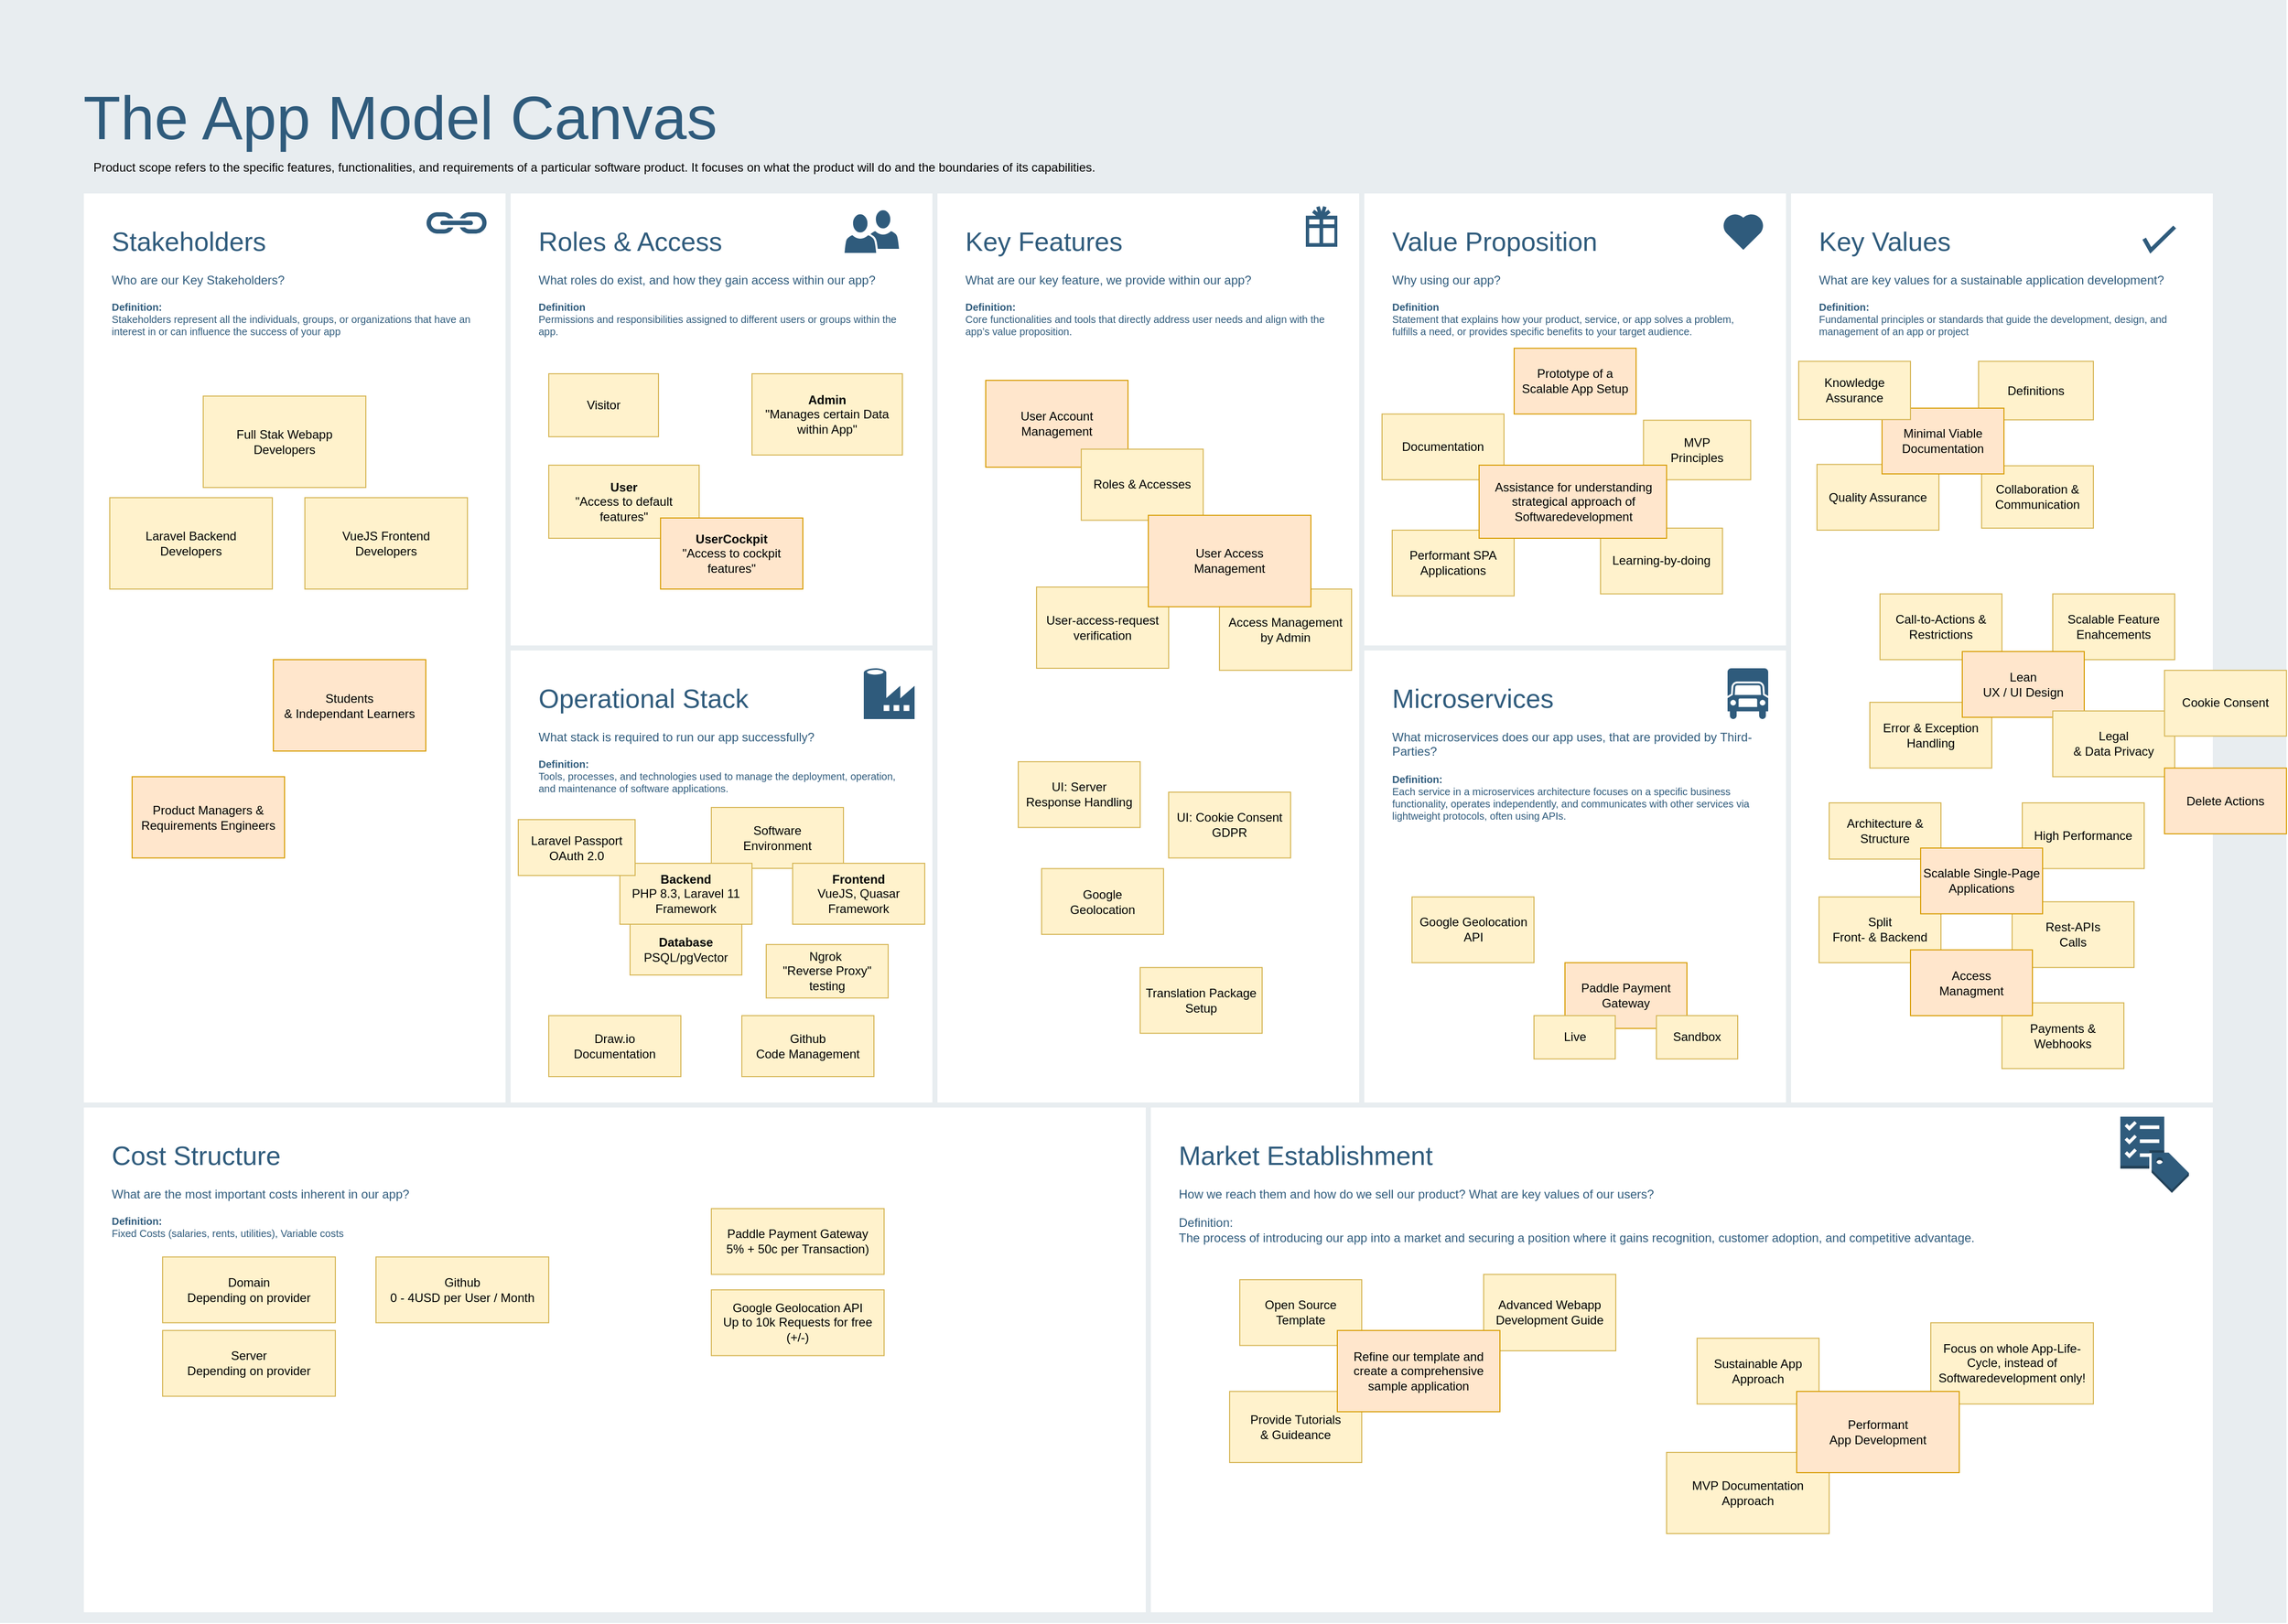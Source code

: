 <mxfile version="22.1.15" type="device" pages="2">
  <diagram id="07fea595-8f29-1299-0266-81d95cde20df" name="AMC">
    <mxGraphModel dx="4941" dy="-818" grid="1" gridSize="10" guides="1" tooltips="1" connect="1" arrows="1" fold="1" page="1" pageScale="1" pageWidth="1169" pageHeight="827" background="none" math="0" shadow="0">
      <root>
        <mxCell id="0" />
        <mxCell id="1" parent="0" />
        <mxCell id="q8ubCS3UPAsnNKlZQyiB-722" value="" style="rounded=0;whiteSpace=wrap;html=1;shadow=0;labelBackgroundColor=none;strokeColor=none;strokeWidth=3;fillColor=#e8edf0;fontSize=60;fontColor=#2F5B7C;align=left;" parent="1" vertex="1">
          <mxGeometry x="-2860" y="2090" width="2250" height="1598" as="geometry" />
        </mxCell>
        <mxCell id="q8ubCS3UPAsnNKlZQyiB-723" value="&lt;div style=&quot;font-size: 26px&quot;&gt;Value Proposition&lt;/div&gt;&lt;div&gt;&amp;nbsp;&lt;/div&gt;&lt;div&gt;Why using our app?&lt;/div&gt;&lt;div&gt;&lt;br&gt;&lt;/div&gt;&lt;div style=&quot;font-size: 10px&quot;&gt;&lt;font style=&quot;font-size: 10px&quot;&gt;&lt;b&gt;Definition&lt;/b&gt;&lt;/font&gt;&lt;/div&gt;&lt;div style=&quot;font-size: 10px&quot;&gt;Statement that explains how your product, service, or app solves a problem, fulfills a need, or provides specific benefits to your target audience.&lt;br&gt;&lt;/div&gt;" style="rounded=0;whiteSpace=wrap;html=1;shadow=0;labelBackgroundColor=none;strokeColor=#e8edf0;strokeWidth=5;fillColor=#ffffff;fontSize=12;fontColor=#2F5B7C;align=left;verticalAlign=top;spacing=30;" parent="1" vertex="1">
          <mxGeometry x="-1520" y="2278" width="420" height="450" as="geometry" />
        </mxCell>
        <mxCell id="q8ubCS3UPAsnNKlZQyiB-724" value="&lt;font style=&quot;&quot;&gt;&lt;span style=&quot;font-size: 26px;&quot;&gt;Stakeholders&lt;br&gt;&lt;/span&gt;&lt;br style=&quot;font-size: 12px&quot;&gt;&lt;font style=&quot;font-size: 12px;&quot;&gt;Who are our Key Stakeholders?&lt;br style=&quot;font-size: 12px&quot;&gt;&lt;/font&gt;&lt;br style=&quot;font-size: 12px&quot;&gt;&lt;/font&gt;&lt;div style=&quot;font-size: 10px&quot;&gt;&lt;b&gt;Definition:&lt;/b&gt;&lt;/div&gt;&lt;div style=&quot;font-size: 10px&quot;&gt;Stakeholders represent all the individuals, groups, or organizations that have an interest in or can influence the success of your app&lt;br&gt;&lt;/div&gt;&lt;div style=&quot;font-size: 12px&quot;&gt;&lt;br style=&quot;font-size: 12px&quot;&gt;&lt;/div&gt;" style="rounded=0;whiteSpace=wrap;html=1;shadow=0;labelBackgroundColor=none;strokeColor=#e8edf0;strokeWidth=5;fillColor=#ffffff;fontSize=12;fontColor=#2F5B7C;align=left;verticalAlign=top;spacing=30;" parent="1" vertex="1">
          <mxGeometry x="-2780" y="2278" width="420" height="900" as="geometry" />
        </mxCell>
        <mxCell id="q8ubCS3UPAsnNKlZQyiB-725" value="&lt;font&gt;&lt;font style=&quot;font-size: 26px&quot;&gt;Roles &amp;amp; Access&lt;/font&gt;&lt;br style=&quot;font-size: 12px&quot;&gt;&lt;/font&gt;&lt;font&gt;&lt;br&gt;What roles do exist, and how they gain access within our app?&lt;br&gt;&lt;div&gt;&lt;br&gt;&lt;/div&gt;&lt;/font&gt;&lt;div style=&quot;font-size: 10px&quot;&gt;&lt;div&gt;&lt;b&gt;Definition&lt;/b&gt;&lt;/div&gt;&lt;div&gt;Permissions and responsibilities assigned to different users or groups within the app.&lt;br&gt;&lt;/div&gt;&lt;/div&gt;&lt;div&gt;&lt;br&gt;&lt;/div&gt;" style="rounded=0;whiteSpace=wrap;html=1;shadow=0;labelBackgroundColor=none;strokeColor=#e8edf0;strokeWidth=5;fillColor=#ffffff;fontSize=12;fontColor=#2F5B7C;align=left;verticalAlign=top;spacing=30;" parent="1" vertex="1">
          <mxGeometry x="-2360" y="2278" width="420" height="450" as="geometry" />
        </mxCell>
        <mxCell id="q8ubCS3UPAsnNKlZQyiB-726" value="&lt;div&gt;&lt;span style=&quot;font-size: 26px;&quot;&gt;Operational Stack&amp;nbsp;&lt;/span&gt;&lt;/div&gt;&lt;div&gt;&lt;br&gt;&lt;/div&gt;&lt;div&gt;What stack is required to run our app successfully?&lt;/div&gt;&lt;div&gt;&lt;br&gt;&lt;/div&gt;&lt;div style=&quot;font-size: 10px&quot;&gt;&lt;span style=&quot;background-color: initial;&quot;&gt;&lt;b&gt;Definition:&lt;/b&gt;&lt;/span&gt;&lt;/div&gt;&lt;div style=&quot;font-size: 10px&quot;&gt;Tools, processes, and technologies used to manage the deployment, operation, and maintenance of software applications.&lt;br&gt;&lt;/div&gt;" style="rounded=0;whiteSpace=wrap;html=1;shadow=0;labelBackgroundColor=none;strokeColor=#e8edf0;strokeWidth=5;fillColor=#ffffff;fontSize=12;fontColor=#2F5B7C;align=left;verticalAlign=top;spacing=30;" parent="1" vertex="1">
          <mxGeometry x="-2360" y="2728" width="420" height="450" as="geometry" />
        </mxCell>
        <mxCell id="q8ubCS3UPAsnNKlZQyiB-727" value="&lt;div style=&quot;font-size: 26px&quot;&gt;Key Features&lt;/div&gt;&lt;div&gt;&lt;br&gt;&lt;/div&gt;&lt;div&gt;What are our key feature, we provide within our app?&lt;/div&gt;&lt;div&gt;&lt;br&gt;&lt;/div&gt;&lt;div style=&quot;font-size: 10px&quot;&gt;&lt;font style=&quot;font-size: 10px&quot;&gt;&lt;b&gt;Definition:&lt;/b&gt;&lt;/font&gt;&lt;/div&gt;&lt;div style=&quot;font-size: 10px&quot;&gt;Core functionalities and tools that directly address user needs and align with the app’s value proposition.&lt;br&gt;&lt;br&gt;&lt;/div&gt;&lt;div style=&quot;font-size: 10px&quot;&gt;&lt;br&gt;&lt;/div&gt;" style="rounded=0;whiteSpace=wrap;html=1;shadow=0;labelBackgroundColor=none;strokeColor=#e8edf0;strokeWidth=5;fillColor=#ffffff;fontSize=12;fontColor=#2F5B7C;align=left;verticalAlign=top;spacing=30;" parent="1" vertex="1">
          <mxGeometry x="-1940" y="2278" width="420" height="900" as="geometry" />
        </mxCell>
        <mxCell id="q8ubCS3UPAsnNKlZQyiB-728" value="&lt;font style=&quot;border-color: var(--border-color); font-size: 26px;&quot;&gt;Key Values&lt;br&gt;&lt;/font&gt;&lt;div&gt;&lt;br&gt;&lt;/div&gt;&lt;div&gt;What are key values for a sustainable application development?&lt;/div&gt;&lt;div&gt;&lt;br&gt;&lt;/div&gt;&lt;div style=&quot;font-size: 10px&quot;&gt;&lt;b&gt;Definition:&lt;/b&gt;&lt;/div&gt;&lt;div style=&quot;font-size: 10px&quot;&gt;Fundamental principles or standards that guide the development, design, and management of an app or project&lt;br&gt;&lt;/div&gt;" style="rounded=0;whiteSpace=wrap;html=1;shadow=0;labelBackgroundColor=none;strokeColor=#e8edf0;strokeWidth=5;fillColor=#ffffff;fontSize=12;fontColor=#2F5B7C;align=left;verticalAlign=top;spacing=30;" parent="1" vertex="1">
          <mxGeometry x="-1100" y="2278" width="420" height="900" as="geometry" />
        </mxCell>
        <mxCell id="q8ubCS3UPAsnNKlZQyiB-729" value="&lt;div&gt;&lt;span style=&quot;font-size: 26px;&quot;&gt;Microservices&lt;/span&gt;&lt;/div&gt;&lt;div&gt;&lt;br&gt;&lt;/div&gt;&lt;div&gt;What microservices does our app uses, that are provided by Third-Parties?&lt;/div&gt;&lt;div&gt;&lt;br&gt;&lt;/div&gt;&lt;div style=&quot;font-size: 10px&quot;&gt;&lt;font style=&quot;font-size: 10px&quot;&gt;&lt;b&gt;Definition:&lt;/b&gt;&lt;/font&gt;&lt;/div&gt;&lt;div style=&quot;font-size: 10px&quot;&gt;Each service in a microservices architecture focuses on a specific business functionality, operates independently, and communicates with other services via lightweight protocols, often using APIs.&lt;br&gt;&lt;/div&gt;&lt;div style=&quot;font-size: 10px&quot;&gt;&lt;br&gt;&lt;/div&gt;" style="rounded=0;whiteSpace=wrap;html=1;shadow=0;labelBackgroundColor=none;strokeColor=#e8edf0;strokeWidth=5;fillColor=#ffffff;fontSize=12;fontColor=#2F5B7C;align=left;verticalAlign=top;spacing=30;" parent="1" vertex="1">
          <mxGeometry x="-1520" y="2728" width="420" height="450" as="geometry" />
        </mxCell>
        <mxCell id="q8ubCS3UPAsnNKlZQyiB-730" value="&lt;div style=&quot;font-size: 26px&quot;&gt;&lt;font style=&quot;font-size: 26px&quot;&gt;Cost Structure&lt;/font&gt;&lt;/div&gt;&lt;div&gt;&lt;br&gt;&lt;/div&gt;&lt;div&gt;What are the most important costs inherent in our app?&lt;/div&gt;&lt;div&gt;&lt;br&gt;&lt;/div&gt;&lt;div style=&quot;font-size: 10px&quot;&gt;&lt;font style=&quot;font-size: 10px&quot;&gt;&lt;b&gt;Definition:&lt;/b&gt;&lt;/font&gt;&lt;/div&gt;&lt;div style=&quot;font-size: 10px&quot;&gt;&lt;font style=&quot;font-size: 10px&quot;&gt;Fixed Costs (salaries, rents, utilities),&amp;nbsp;&lt;/font&gt;&lt;span style=&quot;background-color: initial;&quot;&gt;Variable costs&lt;/span&gt;&lt;/div&gt;" style="rounded=0;whiteSpace=wrap;html=1;shadow=0;labelBackgroundColor=none;strokeColor=#e8edf0;strokeWidth=5;fillColor=#ffffff;fontSize=12;fontColor=#2F5B7C;align=left;verticalAlign=top;spacing=30;" parent="1" vertex="1">
          <mxGeometry x="-2780" y="3178" width="1050" height="502" as="geometry" />
        </mxCell>
        <mxCell id="q8ubCS3UPAsnNKlZQyiB-731" value="&lt;div style=&quot;font-size: 26px&quot;&gt;Market Establishment&lt;/div&gt;&lt;div&gt;&lt;br&gt;&lt;/div&gt;&lt;div&gt;How we reach them and how do we sell our product? What are key values of our users?&lt;/div&gt;&lt;div&gt;&lt;br&gt;&lt;/div&gt;&lt;div&gt;Definition:&lt;/div&gt;&lt;div&gt;The process of introducing our app into a market and securing a position where it gains recognition, customer adoption, and competitive advantage.&lt;br&gt;&lt;/div&gt;" style="rounded=0;whiteSpace=wrap;html=1;shadow=0;labelBackgroundColor=none;strokeColor=#e8edf0;strokeWidth=5;fillColor=#ffffff;fontSize=12;fontColor=#2F5B7C;align=left;verticalAlign=top;spacing=30;" parent="1" vertex="1">
          <mxGeometry x="-1730" y="3178" width="1050" height="502" as="geometry" />
        </mxCell>
        <mxCell id="q8ubCS3UPAsnNKlZQyiB-732" value="The App Model Canvas" style="text;html=1;resizable=0;points=[];autosize=1;align=left;verticalAlign=top;spacingTop=-4;fontSize=60;fontColor=#2F5B7C;" parent="1" vertex="1">
          <mxGeometry x="-2780" y="2168" width="650" height="80" as="geometry" />
        </mxCell>
        <mxCell id="q8ubCS3UPAsnNKlZQyiB-733" value="" style="html=1;verticalLabelPosition=bottom;labelBackgroundColor=#ffffff;verticalAlign=top;shadow=0;dashed=0;strokeWidth=4;shape=mxgraph.ios7.misc.check;strokeColor=#2F5B7C;fillColor=#ffffff;gradientColor=none;fontSize=12;fontColor=#2F5B7C;align=left;" parent="1" vertex="1">
          <mxGeometry x="-750" y="2313.5" width="30" height="23" as="geometry" />
        </mxCell>
        <mxCell id="q8ubCS3UPAsnNKlZQyiB-734" value="" style="shape=mxgraph.signs.travel.present;html=1;fillColor=#2F5B7C;strokeColor=none;verticalLabelPosition=bottom;verticalAlign=top;align=center;shadow=0;labelBackgroundColor=none;fontSize=12;fontColor=#2F5B7C;" parent="1" vertex="1">
          <mxGeometry x="-1575" y="2293" width="31" height="40" as="geometry" />
        </mxCell>
        <mxCell id="q8ubCS3UPAsnNKlZQyiB-735" value="" style="html=1;verticalLabelPosition=bottom;labelBackgroundColor=#ffffff;verticalAlign=top;strokeWidth=3;strokeColor=none;fillColor=#2F5B7C;shadow=0;dashed=0;shape=mxgraph.ios7.icons.heart;fontSize=12;fontColor=#2F5B7C;align=left;" parent="1" vertex="1">
          <mxGeometry x="-1165.0" y="2300" width="41" height="36" as="geometry" />
        </mxCell>
        <mxCell id="q8ubCS3UPAsnNKlZQyiB-739" value="" style="shadow=0;dashed=0;html=1;strokeColor=none;labelPosition=center;verticalLabelPosition=bottom;verticalAlign=top;shape=mxgraph.mscae.cloud.data_factory;fillColor=#2F5B7C;labelBackgroundColor=none;fontSize=10;fontColor=#2F5B7C;align=left;" parent="1" vertex="1">
          <mxGeometry x="-2010" y="2748" width="50" height="50" as="geometry" />
        </mxCell>
        <mxCell id="q8ubCS3UPAsnNKlZQyiB-740" value="" style="shape=mxgraph.signs.transportation.truck_6;html=1;fillColor=#2F5B7C;strokeColor=none;verticalLabelPosition=bottom;verticalAlign=top;align=center;shadow=0;labelBackgroundColor=none;fontSize=10;fontColor=#2F5B7C;aspect=fixed;" parent="1" vertex="1">
          <mxGeometry x="-1160" y="2748" width="40" height="50" as="geometry" />
        </mxCell>
        <mxCell id="q8ubCS3UPAsnNKlZQyiB-741" value="" style="shape=image;html=1;verticalAlign=top;verticalLabelPosition=bottom;labelBackgroundColor=#ffffff;imageAspect=0;aspect=fixed;image=https://cdn4.iconfinder.com/data/icons/evil-icons-user-interface/64/price-128.png;shadow=0;strokeColor=#e8edf0;strokeWidth=3;fillColor=#2F5B7C;gradientColor=none;fontSize=10;fontColor=#2F5B7C;align=left;" parent="1" vertex="1">
          <mxGeometry x="-1796" y="3198" width="58" height="58" as="geometry" />
        </mxCell>
        <mxCell id="q8ubCS3UPAsnNKlZQyiB-742" value="" style="dashed=0;html=1;shape=mxgraph.aws3.checklist_cost;fillColor=#2F5B7C;gradientColor=none;shadow=0;labelBackgroundColor=none;strokeColor=none;strokeWidth=3;fontSize=10;fontColor=#2F5B7C;align=left;" parent="1" vertex="1">
          <mxGeometry x="-773.5" y="3189.5" width="67.5" height="75" as="geometry" />
        </mxCell>
        <mxCell id="q8ubCS3UPAsnNKlZQyiB-743" value="" style="shadow=0;dashed=0;html=1;strokeColor=none;fillColor=#2F5B7C;labelPosition=center;verticalLabelPosition=bottom;verticalAlign=top;outlineConnect=0;shape=mxgraph.office.concepts.link;labelBackgroundColor=none;fontSize=10;fontColor=#000000;align=left;" parent="1" vertex="1">
          <mxGeometry x="-2441" y="2299" width="61" height="21" as="geometry" />
        </mxCell>
        <mxCell id="q8ubCS3UPAsnNKlZQyiB-744" value="" style="group" parent="1" vertex="1" connectable="0">
          <mxGeometry x="-2030" y="2300" width="50" height="40" as="geometry" />
        </mxCell>
        <mxCell id="q8ubCS3UPAsnNKlZQyiB-745" value="" style="shadow=0;dashed=0;html=1;strokeColor=#FFFFFF;labelPosition=center;verticalLabelPosition=bottom;verticalAlign=top;outlineConnect=0;shape=mxgraph.office.users.user;fillColor=#2F5B7C;labelBackgroundColor=none;fontSize=10;fontColor=#000000;align=left;strokeWidth=2;" parent="q8ubCS3UPAsnNKlZQyiB-744" vertex="1">
          <mxGeometry x="22.464" y="-4" width="33.333" height="40" as="geometry" />
        </mxCell>
        <mxCell id="q8ubCS3UPAsnNKlZQyiB-746" value="" style="shadow=0;dashed=0;html=1;strokeColor=#FFFFFF;labelPosition=center;verticalLabelPosition=bottom;verticalAlign=top;outlineConnect=0;shape=mxgraph.office.users.user;fillColor=#2F5B7C;labelBackgroundColor=none;fontSize=10;fontColor=#000000;align=left;strokeWidth=2;" parent="q8ubCS3UPAsnNKlZQyiB-744" vertex="1">
          <mxGeometry width="33.333" height="40" as="geometry" />
        </mxCell>
        <mxCell id="q8ubCS3UPAsnNKlZQyiB-747" value="Full Stak Webapp&lt;br&gt;Developers" style="rounded=0;whiteSpace=wrap;html=1;fillColor=#fff2cc;strokeColor=#d6b656;" parent="1" vertex="1">
          <mxGeometry x="-2660" y="2480" width="160" height="90" as="geometry" />
        </mxCell>
        <mxCell id="lBGvVB8ArlER4a5Iz0_V-1" value="VueJS Frontend&lt;br&gt;Developers" style="rounded=0;whiteSpace=wrap;html=1;fillColor=#fff2cc;strokeColor=#d6b656;" parent="1" vertex="1">
          <mxGeometry x="-2560" y="2580" width="160" height="90" as="geometry" />
        </mxCell>
        <mxCell id="lBGvVB8ArlER4a5Iz0_V-2" value="Laravel Backend&lt;br&gt;Developers" style="rounded=0;whiteSpace=wrap;html=1;fillColor=#fff2cc;strokeColor=#d6b656;" parent="1" vertex="1">
          <mxGeometry x="-2752" y="2580" width="160" height="90" as="geometry" />
        </mxCell>
        <mxCell id="lBGvVB8ArlER4a5Iz0_V-3" value="Students&lt;br&gt;&amp;amp; Independant Learners" style="rounded=0;whiteSpace=wrap;html=1;fillColor=#ffe6cc;strokeColor=#d79b00;" parent="1" vertex="1">
          <mxGeometry x="-2591" y="2739.5" width="150" height="90" as="geometry" />
        </mxCell>
        <mxCell id="lBGvVB8ArlER4a5Iz0_V-4" value="Visitor" style="rounded=0;whiteSpace=wrap;html=1;fillColor=#fff2cc;strokeColor=#d6b656;" parent="1" vertex="1">
          <mxGeometry x="-2320" y="2458" width="108" height="62" as="geometry" />
        </mxCell>
        <mxCell id="lBGvVB8ArlER4a5Iz0_V-5" value="&lt;b&gt;User&lt;/b&gt;&lt;br&gt;&quot;Access to default features&quot;" style="rounded=0;whiteSpace=wrap;html=1;fillColor=#fff2cc;strokeColor=#d6b656;" parent="1" vertex="1">
          <mxGeometry x="-2320" y="2548" width="148" height="72" as="geometry" />
        </mxCell>
        <mxCell id="lBGvVB8ArlER4a5Iz0_V-6" value="&lt;b&gt;UserCockpit&lt;/b&gt;&lt;br&gt;&quot;Access to cockpit features&quot;" style="rounded=0;whiteSpace=wrap;html=1;fillColor=#ffe6cc;strokeColor=#d79b00;" parent="1" vertex="1">
          <mxGeometry x="-2210" y="2600" width="140" height="70" as="geometry" />
        </mxCell>
        <mxCell id="lBGvVB8ArlER4a5Iz0_V-7" value="&lt;b&gt;Admin&lt;/b&gt;&lt;br&gt;&quot;Manages certain Data within App&quot;" style="rounded=0;whiteSpace=wrap;html=1;fillColor=#fff2cc;strokeColor=#d6b656;" parent="1" vertex="1">
          <mxGeometry x="-2120" y="2458" width="148" height="80" as="geometry" />
        </mxCell>
        <mxCell id="lBGvVB8ArlER4a5Iz0_V-10" value="&lt;b&gt;Database&lt;/b&gt;&lt;br&gt;PSQL/pgVector" style="rounded=0;whiteSpace=wrap;html=1;fillColor=#fff2cc;strokeColor=#d6b656;" parent="1" vertex="1">
          <mxGeometry x="-2240" y="3000" width="110" height="50" as="geometry" />
        </mxCell>
        <mxCell id="lBGvVB8ArlER4a5Iz0_V-11" value="Github&lt;br&gt;Code Management" style="rounded=0;whiteSpace=wrap;html=1;fillColor=#fff2cc;strokeColor=#d6b656;" parent="1" vertex="1">
          <mxGeometry x="-2130" y="3090" width="130" height="60" as="geometry" />
        </mxCell>
        <mxCell id="lBGvVB8ArlER4a5Iz0_V-12" value="User Account Management" style="rounded=0;whiteSpace=wrap;html=1;fillColor=#ffe6cc;strokeColor=#d79b00;" parent="1" vertex="1">
          <mxGeometry x="-1890" y="2464.5" width="140" height="85.5" as="geometry" />
        </mxCell>
        <mxCell id="lBGvVB8ArlER4a5Iz0_V-14" value="User-access-request&lt;br&gt;verification" style="rounded=0;whiteSpace=wrap;html=1;fillColor=#fff2cc;strokeColor=#d6b656;" parent="1" vertex="1">
          <mxGeometry x="-1840" y="2668" width="130" height="80" as="geometry" />
        </mxCell>
        <mxCell id="lBGvVB8ArlER4a5Iz0_V-15" value="Roles &amp;amp; Accesses" style="rounded=0;whiteSpace=wrap;html=1;fillColor=#fff2cc;strokeColor=#d6b656;" parent="1" vertex="1">
          <mxGeometry x="-1796" y="2532.25" width="120" height="70" as="geometry" />
        </mxCell>
        <mxCell id="lBGvVB8ArlER4a5Iz0_V-16" value="Draw.io&lt;br&gt;Documentation" style="rounded=0;whiteSpace=wrap;html=1;fillColor=#fff2cc;strokeColor=#d6b656;" parent="1" vertex="1">
          <mxGeometry x="-2320" y="3090" width="130" height="60" as="geometry" />
        </mxCell>
        <mxCell id="lBGvVB8ArlER4a5Iz0_V-17" value="Software&lt;br&gt;Environment" style="rounded=0;whiteSpace=wrap;html=1;fillColor=#fff2cc;strokeColor=#d6b656;" parent="1" vertex="1">
          <mxGeometry x="-2160" y="2885" width="130" height="60" as="geometry" />
        </mxCell>
        <mxCell id="lBGvVB8ArlER4a5Iz0_V-8" value="&lt;b&gt;Backend&lt;/b&gt;&lt;br&gt;PHP 8.3, Laravel 11 Framework" style="rounded=0;whiteSpace=wrap;html=1;fillColor=#fff2cc;strokeColor=#d6b656;" parent="1" vertex="1">
          <mxGeometry x="-2250" y="2940" width="130" height="60" as="geometry" />
        </mxCell>
        <mxCell id="lBGvVB8ArlER4a5Iz0_V-9" value="&lt;b&gt;Frontend&lt;/b&gt;&lt;br&gt;VueJS, Quasar Framework" style="rounded=0;whiteSpace=wrap;html=1;fillColor=#fff2cc;strokeColor=#d6b656;" parent="1" vertex="1">
          <mxGeometry x="-2080" y="2940" width="130" height="60" as="geometry" />
        </mxCell>
        <mxCell id="lBGvVB8ArlER4a5Iz0_V-18" value="Prototype of a Scalable App Setup" style="rounded=0;whiteSpace=wrap;html=1;fillColor=#ffe6cc;strokeColor=#d79b00;" parent="1" vertex="1">
          <mxGeometry x="-1370" y="2432.88" width="120" height="64.75" as="geometry" />
        </mxCell>
        <mxCell id="lBGvVB8ArlER4a5Iz0_V-20" value="Learning-by-doing" style="rounded=0;whiteSpace=wrap;html=1;fillColor=#fff2cc;strokeColor=#d6b656;" parent="1" vertex="1">
          <mxGeometry x="-1285" y="2610" width="120" height="64.75" as="geometry" />
        </mxCell>
        <mxCell id="lBGvVB8ArlER4a5Iz0_V-22" value="Performant SPA &lt;br&gt;Applications" style="rounded=0;whiteSpace=wrap;html=1;fillColor=#fff2cc;strokeColor=#d6b656;" parent="1" vertex="1">
          <mxGeometry x="-1490" y="2612" width="120" height="64.75" as="geometry" />
        </mxCell>
        <UserObject label="Google Geolocation API" link="https://developers.google.com/maps/documentation/geocoding/start" id="lBGvVB8ArlER4a5Iz0_V-24">
          <mxCell style="rounded=0;whiteSpace=wrap;html=1;fillColor=#fff2cc;strokeColor=#d6b656;" parent="1" vertex="1">
            <mxGeometry x="-1470.5" y="2973.12" width="120" height="64.75" as="geometry" />
          </mxCell>
        </UserObject>
        <UserObject label="Paddle Payment Gateway" link="https://www.paddle.com/" id="lBGvVB8ArlER4a5Iz0_V-25">
          <mxCell style="rounded=0;whiteSpace=wrap;html=1;fillColor=#ffe6cc;strokeColor=#d79b00;" parent="1" vertex="1">
            <mxGeometry x="-1320" y="3037.87" width="120" height="64.75" as="geometry" />
          </mxCell>
        </UserObject>
        <mxCell id="lBGvVB8ArlER4a5Iz0_V-26" value="Ngrok&amp;nbsp;&lt;br&gt;&quot;Reverse Proxy&quot; testing" style="rounded=0;whiteSpace=wrap;html=1;fillColor=#fff2cc;strokeColor=#d6b656;" parent="1" vertex="1">
          <mxGeometry x="-2106" y="3020" width="120" height="52.62" as="geometry" />
        </mxCell>
        <mxCell id="lBGvVB8ArlER4a5Iz0_V-28" value="Scalable Feature Enahcements" style="rounded=0;whiteSpace=wrap;html=1;fillColor=#fff2cc;strokeColor=#d6b656;" parent="1" vertex="1">
          <mxGeometry x="-840" y="2674.75" width="120" height="64.75" as="geometry" />
        </mxCell>
        <mxCell id="lBGvVB8ArlER4a5Iz0_V-31" value="Error &amp;amp; Exception Handling" style="rounded=0;whiteSpace=wrap;html=1;fillColor=#fff2cc;strokeColor=#d6b656;" parent="1" vertex="1">
          <mxGeometry x="-1020" y="2781.5" width="120" height="64.75" as="geometry" />
        </mxCell>
        <mxCell id="lBGvVB8ArlER4a5Iz0_V-32" value="Call-to-Actions &amp;amp; Restrictions" style="rounded=0;whiteSpace=wrap;html=1;fillColor=#fff2cc;strokeColor=#d6b656;" parent="1" vertex="1">
          <mxGeometry x="-1010" y="2674.75" width="120" height="64.75" as="geometry" />
        </mxCell>
        <UserObject label="Google Geolocation API&lt;br&gt;Up to 10k Requests for free (+/-)" link="https://mapsplatform.google.com/pricing/?hl=de" id="lBGvVB8ArlER4a5Iz0_V-33">
          <mxCell style="rounded=0;whiteSpace=wrap;html=1;fillColor=#fff2cc;strokeColor=#d6b656;" parent="1" vertex="1">
            <mxGeometry x="-2160" y="3360" width="170" height="64.75" as="geometry" />
          </mxCell>
        </UserObject>
        <UserObject label="Paddle Payment Gateway&lt;br&gt;5% + 50c per Transaction)" link="https://www.paddle.com/pricing" id="lBGvVB8ArlER4a5Iz0_V-34">
          <mxCell style="rounded=0;whiteSpace=wrap;html=1;fillColor=#fff2cc;strokeColor=#d6b656;" parent="1" vertex="1">
            <mxGeometry x="-2160" y="3280" width="170" height="64.75" as="geometry" />
          </mxCell>
        </UserObject>
        <mxCell id="lBGvVB8ArlER4a5Iz0_V-35" value="MVP &lt;br&gt;Principles" style="rounded=0;whiteSpace=wrap;html=1;fillColor=#fff2cc;strokeColor=#d6b656;" parent="1" vertex="1">
          <mxGeometry x="-1242.75" y="2503.76" width="105.5" height="58.62" as="geometry" />
        </mxCell>
        <mxCell id="lBGvVB8ArlER4a5Iz0_V-37" value="High Performance" style="rounded=0;whiteSpace=wrap;html=1;fillColor=#fff2cc;strokeColor=#d6b656;" parent="1" vertex="1">
          <mxGeometry x="-870" y="2880.49" width="120" height="64.75" as="geometry" />
        </mxCell>
        <mxCell id="lBGvVB8ArlER4a5Iz0_V-39" value="Rest-APIs&lt;br&gt;Calls" style="rounded=0;whiteSpace=wrap;html=1;fillColor=#fff2cc;strokeColor=#d6b656;" parent="1" vertex="1">
          <mxGeometry x="-880" y="2977.87" width="120" height="64.75" as="geometry" />
        </mxCell>
        <mxCell id="lBGvVB8ArlER4a5Iz0_V-40" value="Quality Assurance" style="rounded=0;whiteSpace=wrap;html=1;fillColor=#fff2cc;strokeColor=#d6b656;" parent="1" vertex="1">
          <mxGeometry x="-1072" y="2547.25" width="120" height="64.75" as="geometry" />
        </mxCell>
        <UserObject label="Live" id="lBGvVB8ArlER4a5Iz0_V-41">
          <mxCell style="rounded=0;whiteSpace=wrap;html=1;fillColor=#fff2cc;strokeColor=#d6b656;" parent="1" vertex="1">
            <mxGeometry x="-1350.5" y="3090" width="80" height="42.62" as="geometry" />
          </mxCell>
        </UserObject>
        <UserObject label="Sandbox" id="lBGvVB8ArlER4a5Iz0_V-42">
          <mxCell style="rounded=0;whiteSpace=wrap;html=1;fillColor=#fff2cc;strokeColor=#d6b656;" parent="1" vertex="1">
            <mxGeometry x="-1230" y="3090" width="80" height="42.62" as="geometry" />
          </mxCell>
        </UserObject>
        <mxCell id="lBGvVB8ArlER4a5Iz0_V-43" value="Open Source Template" style="rounded=0;whiteSpace=wrap;html=1;fillColor=#fff2cc;strokeColor=#d6b656;" parent="1" vertex="1">
          <mxGeometry x="-1640" y="3350" width="120" height="64.75" as="geometry" />
        </mxCell>
        <mxCell id="lBGvVB8ArlER4a5Iz0_V-45" value="Advanced Webapp Development Guide" style="rounded=0;whiteSpace=wrap;html=1;fillColor=#fff2cc;strokeColor=#d6b656;" parent="1" vertex="1">
          <mxGeometry x="-1400" y="3344.75" width="130" height="75.25" as="geometry" />
        </mxCell>
        <mxCell id="lBGvVB8ArlER4a5Iz0_V-46" value="Provide Tutorials&lt;br&gt;&amp;amp; Guideance" style="rounded=0;whiteSpace=wrap;html=1;fillColor=#fff2cc;strokeColor=#d6b656;" parent="1" vertex="1">
          <mxGeometry x="-1650" y="3460" width="130" height="70" as="geometry" />
        </mxCell>
        <mxCell id="lBGvVB8ArlER4a5Iz0_V-47" value="Sustainable App Approach" style="rounded=0;whiteSpace=wrap;html=1;fillColor=#fff2cc;strokeColor=#d6b656;" parent="1" vertex="1">
          <mxGeometry x="-1190" y="3407.63" width="120" height="64.75" as="geometry" />
        </mxCell>
        <mxCell id="lBGvVB8ArlER4a5Iz0_V-48" value="Focus on whole App-Life-Cycle, instead of Softwaredevelopment only!" style="rounded=0;whiteSpace=wrap;html=1;fillColor=#fff2cc;strokeColor=#d6b656;" parent="1" vertex="1">
          <mxGeometry x="-960" y="3392.38" width="160" height="80" as="geometry" />
        </mxCell>
        <UserObject label="Github&lt;br&gt;0 - 4USD per User / Month" link="https://github.com/pricing" id="lBGvVB8ArlER4a5Iz0_V-49">
          <mxCell style="rounded=0;whiteSpace=wrap;html=1;fillColor=#fff2cc;strokeColor=#d6b656;" parent="1" vertex="1">
            <mxGeometry x="-2490" y="3327.63" width="170" height="64.75" as="geometry" />
          </mxCell>
        </UserObject>
        <UserObject label="Server&lt;br&gt;Depending on provider" id="lBGvVB8ArlER4a5Iz0_V-50">
          <mxCell style="rounded=0;whiteSpace=wrap;html=1;fillColor=#fff2cc;strokeColor=#d6b656;" parent="1" vertex="1">
            <mxGeometry x="-2700" y="3400" width="170" height="64.75" as="geometry" />
          </mxCell>
        </UserObject>
        <UserObject label="Domain&lt;br&gt;Depending on provider" id="lBGvVB8ArlER4a5Iz0_V-51">
          <mxCell style="rounded=0;whiteSpace=wrap;html=1;fillColor=#fff2cc;strokeColor=#d6b656;" parent="1" vertex="1">
            <mxGeometry x="-2700" y="3327.63" width="170" height="64.75" as="geometry" />
          </mxCell>
        </UserObject>
        <UserObject label="UI: Cookie Consent&lt;br&gt;GDPR" id="lBGvVB8ArlER4a5Iz0_V-52">
          <mxCell style="rounded=0;whiteSpace=wrap;html=1;fillColor=#fff2cc;strokeColor=#d6b656;" parent="1" vertex="1">
            <mxGeometry x="-1710" y="2870" width="120" height="64.75" as="geometry" />
          </mxCell>
        </UserObject>
        <UserObject label="UI: Server&lt;br&gt;Response Handling" id="lBGvVB8ArlER4a5Iz0_V-55">
          <mxCell style="rounded=0;whiteSpace=wrap;html=1;fillColor=#fff2cc;strokeColor=#d6b656;" parent="1" vertex="1">
            <mxGeometry x="-1858" y="2840" width="120" height="64.75" as="geometry" />
          </mxCell>
        </UserObject>
        <mxCell id="7FOcymX67m-cCyJudOTW-1" value="Collaboration &amp;amp; Communication" style="rounded=0;whiteSpace=wrap;html=1;fillColor=#fff2cc;strokeColor=#d6b656;" parent="1" vertex="1">
          <mxGeometry x="-910" y="2548.62" width="110" height="61.38" as="geometry" />
        </mxCell>
        <mxCell id="7FOcymX67m-cCyJudOTW-2" value="Architecture &amp;amp; Structure" style="rounded=0;whiteSpace=wrap;html=1;fillColor=#fff2cc;strokeColor=#d6b656;" parent="1" vertex="1">
          <mxGeometry x="-1060" y="2880.49" width="110" height="55.37" as="geometry" />
        </mxCell>
        <mxCell id="vKAiGrFiaG_Dv00owzDu-1" value="Product Managers &amp;amp; Requirements Engineers" style="rounded=0;whiteSpace=wrap;html=1;fillColor=#ffe6cc;strokeColor=#d79b00;" parent="1" vertex="1">
          <mxGeometry x="-2730" y="2854.75" width="150" height="80" as="geometry" />
        </mxCell>
        <UserObject label="Google &lt;br&gt;Geolocation" id="vKAiGrFiaG_Dv00owzDu-2">
          <mxCell style="rounded=0;whiteSpace=wrap;html=1;fillColor=#fff2cc;strokeColor=#d6b656;" parent="1" vertex="1">
            <mxGeometry x="-1835" y="2945.24" width="120" height="64.75" as="geometry" />
          </mxCell>
        </UserObject>
        <mxCell id="vKAiGrFiaG_Dv00owzDu-3" value="Documentation" style="rounded=0;whiteSpace=wrap;html=1;fillColor=#fff2cc;strokeColor=#d6b656;" parent="1" vertex="1">
          <mxGeometry x="-1500" y="2497.63" width="120" height="64.75" as="geometry" />
        </mxCell>
        <mxCell id="lBGvVB8ArlER4a5Iz0_V-23" value="Assistance for understanding strategical approach of Softwaredevelopment" style="rounded=0;whiteSpace=wrap;html=1;fillColor=#ffe6cc;strokeColor=#d79b00;" parent="1" vertex="1">
          <mxGeometry x="-1404.5" y="2548" width="184.5" height="72" as="geometry" />
        </mxCell>
        <mxCell id="vKAiGrFiaG_Dv00owzDu-4" value="Definitions" style="rounded=0;whiteSpace=wrap;html=1;fillColor=#fff2cc;strokeColor=#d6b656;" parent="1" vertex="1">
          <mxGeometry x="-913" y="2445.75" width="113" height="57.63" as="geometry" />
        </mxCell>
        <mxCell id="lBGvVB8ArlER4a5Iz0_V-38" value="Split&lt;br&gt;Front- &amp;amp; Backend" style="rounded=0;whiteSpace=wrap;html=1;fillColor=#fff2cc;strokeColor=#d6b656;" parent="1" vertex="1">
          <mxGeometry x="-1070" y="2973.12" width="120" height="64.75" as="geometry" />
        </mxCell>
        <mxCell id="lBGvVB8ArlER4a5Iz0_V-27" value="Lean&lt;br&gt;UX / UI Design" style="rounded=0;whiteSpace=wrap;html=1;fillColor=#ffe6cc;strokeColor=#d79b00;" parent="1" vertex="1">
          <mxGeometry x="-929" y="2731.5" width="120" height="64.75" as="geometry" />
        </mxCell>
        <mxCell id="lBGvVB8ArlER4a5Iz0_V-29" value="Minimal Viable Documentation" style="rounded=0;whiteSpace=wrap;html=1;fillColor=#ffe6cc;strokeColor=#d79b00;" parent="1" vertex="1">
          <mxGeometry x="-1008" y="2491.88" width="120" height="64.75" as="geometry" />
        </mxCell>
        <mxCell id="lBGvVB8ArlER4a5Iz0_V-36" value="Scalable Single-Page&lt;br&gt;Applications" style="rounded=0;whiteSpace=wrap;html=1;fillColor=#ffe6cc;strokeColor=#d79b00;" parent="1" vertex="1">
          <mxGeometry x="-970" y="2925" width="120" height="64.75" as="geometry" />
        </mxCell>
        <mxCell id="vKAiGrFiaG_Dv00owzDu-6" value="Knowledge Assurance" style="rounded=0;whiteSpace=wrap;html=1;fillColor=#fff2cc;strokeColor=#d6b656;" parent="1" vertex="1">
          <mxGeometry x="-1090" y="2445.75" width="110" height="57.37" as="geometry" />
        </mxCell>
        <mxCell id="vKAiGrFiaG_Dv00owzDu-7" value="Payments &amp;amp; Webhooks" style="rounded=0;whiteSpace=wrap;html=1;fillColor=#fff2cc;strokeColor=#d6b656;" parent="1" vertex="1">
          <mxGeometry x="-890" y="3077.38" width="120" height="64.75" as="geometry" />
        </mxCell>
        <mxCell id="vKAiGrFiaG_Dv00owzDu-5" value="Access &lt;br&gt;Managment" style="rounded=0;whiteSpace=wrap;html=1;fillColor=#ffe6cc;strokeColor=#d79b00;" parent="1" vertex="1">
          <mxGeometry x="-980" y="3025.25" width="120" height="64.75" as="geometry" />
        </mxCell>
        <mxCell id="lBGvVB8ArlER4a5Iz0_V-44" value="Refine our template and create a comprehensive sample application" style="rounded=0;whiteSpace=wrap;html=1;fillColor=#ffe6cc;strokeColor=#d79b00;" parent="1" vertex="1">
          <mxGeometry x="-1544" y="3400" width="160" height="80" as="geometry" />
        </mxCell>
        <mxCell id="evHeU8QpnvDGgPheJPAr-1" value="Access Management&lt;br&gt;by Admin" style="rounded=0;whiteSpace=wrap;html=1;fillColor=#fff2cc;strokeColor=#d6b656;" parent="1" vertex="1">
          <mxGeometry x="-1660" y="2670" width="130" height="80" as="geometry" />
        </mxCell>
        <mxCell id="lBGvVB8ArlER4a5Iz0_V-13" value="User Access &lt;br&gt;Management" style="rounded=0;whiteSpace=wrap;html=1;fillColor=#ffe6cc;strokeColor=#d79b00;" parent="1" vertex="1">
          <mxGeometry x="-1730" y="2597.38" width="160" height="90" as="geometry" />
        </mxCell>
        <mxCell id="yDQsg-MDDgFwZiC9E1O0-1" value="Product scope refers to the specific features, functionalities, and requirements of a particular software product. It focuses on what the product will do and the boundaries of its capabilities." style="text;html=1;strokeColor=none;fillColor=none;align=left;verticalAlign=middle;whiteSpace=wrap;rounded=0;" parent="1" vertex="1">
          <mxGeometry x="-2770" y="2240" width="1140" height="30" as="geometry" />
        </mxCell>
        <UserObject label="Laravel Passport&lt;br&gt;OAuth 2.0" id="8jWBtEDcyu7fYKxTIBnw-1">
          <mxCell style="rounded=0;whiteSpace=wrap;html=1;fillColor=#fff2cc;strokeColor=#d6b656;" parent="1" vertex="1">
            <mxGeometry x="-2350" y="2897" width="115" height="55" as="geometry" />
          </mxCell>
        </UserObject>
        <mxCell id="8jWBtEDcyu7fYKxTIBnw-2" value="MVP Documentation Approach" style="rounded=0;whiteSpace=wrap;html=1;fillColor=#fff2cc;strokeColor=#d6b656;" parent="1" vertex="1">
          <mxGeometry x="-1220" y="3520" width="160" height="80" as="geometry" />
        </mxCell>
        <mxCell id="8jWBtEDcyu7fYKxTIBnw-3" value="Performant &lt;br&gt;App Development" style="rounded=0;whiteSpace=wrap;html=1;fillColor=#ffe6cc;strokeColor=#d79b00;" parent="1" vertex="1">
          <mxGeometry x="-1092" y="3460" width="160" height="80" as="geometry" />
        </mxCell>
        <UserObject label="Translation Package&lt;br&gt;Setup" id="Fs_XKt9m75n2JtnmExOm-1">
          <mxCell style="rounded=0;whiteSpace=wrap;html=1;fillColor=#fff2cc;strokeColor=#d6b656;" parent="1" vertex="1">
            <mxGeometry x="-1738" y="3042.62" width="120" height="64.75" as="geometry" />
          </mxCell>
        </UserObject>
        <mxCell id="p5ptJ_ZMFBeHu1_czWJr-1" value="Legal &lt;br&gt;&amp;amp;&amp;nbsp;Data Privacy" style="rounded=0;whiteSpace=wrap;html=1;fillColor=#fff2cc;strokeColor=#d6b656;" vertex="1" parent="1">
          <mxGeometry x="-840" y="2790" width="120" height="64.75" as="geometry" />
        </mxCell>
        <mxCell id="p5ptJ_ZMFBeHu1_czWJr-2" value="Delete Actions" style="rounded=0;whiteSpace=wrap;html=1;fillColor=#ffe6cc;strokeColor=#d79b00;" vertex="1" parent="1">
          <mxGeometry x="-730" y="2846.25" width="120" height="64.75" as="geometry" />
        </mxCell>
        <mxCell id="p5ptJ_ZMFBeHu1_czWJr-3" value="Cookie Consent" style="rounded=0;whiteSpace=wrap;html=1;fillColor=#fff2cc;strokeColor=#d6b656;" vertex="1" parent="1">
          <mxGeometry x="-730" y="2750" width="120" height="64.75" as="geometry" />
        </mxCell>
      </root>
    </mxGraphModel>
  </diagram>
  <diagram id="Bav2oq8mXFuTR9LEcAUd" name="App Architecture">
    <mxGraphModel dx="1793" dy="1088" grid="1" gridSize="10" guides="1" tooltips="1" connect="1" arrows="1" fold="1" page="1" pageScale="1" pageWidth="827" pageHeight="1169" math="0" shadow="0">
      <root>
        <mxCell id="0" />
        <mxCell id="1" parent="0" />
      </root>
    </mxGraphModel>
  </diagram>
</mxfile>
